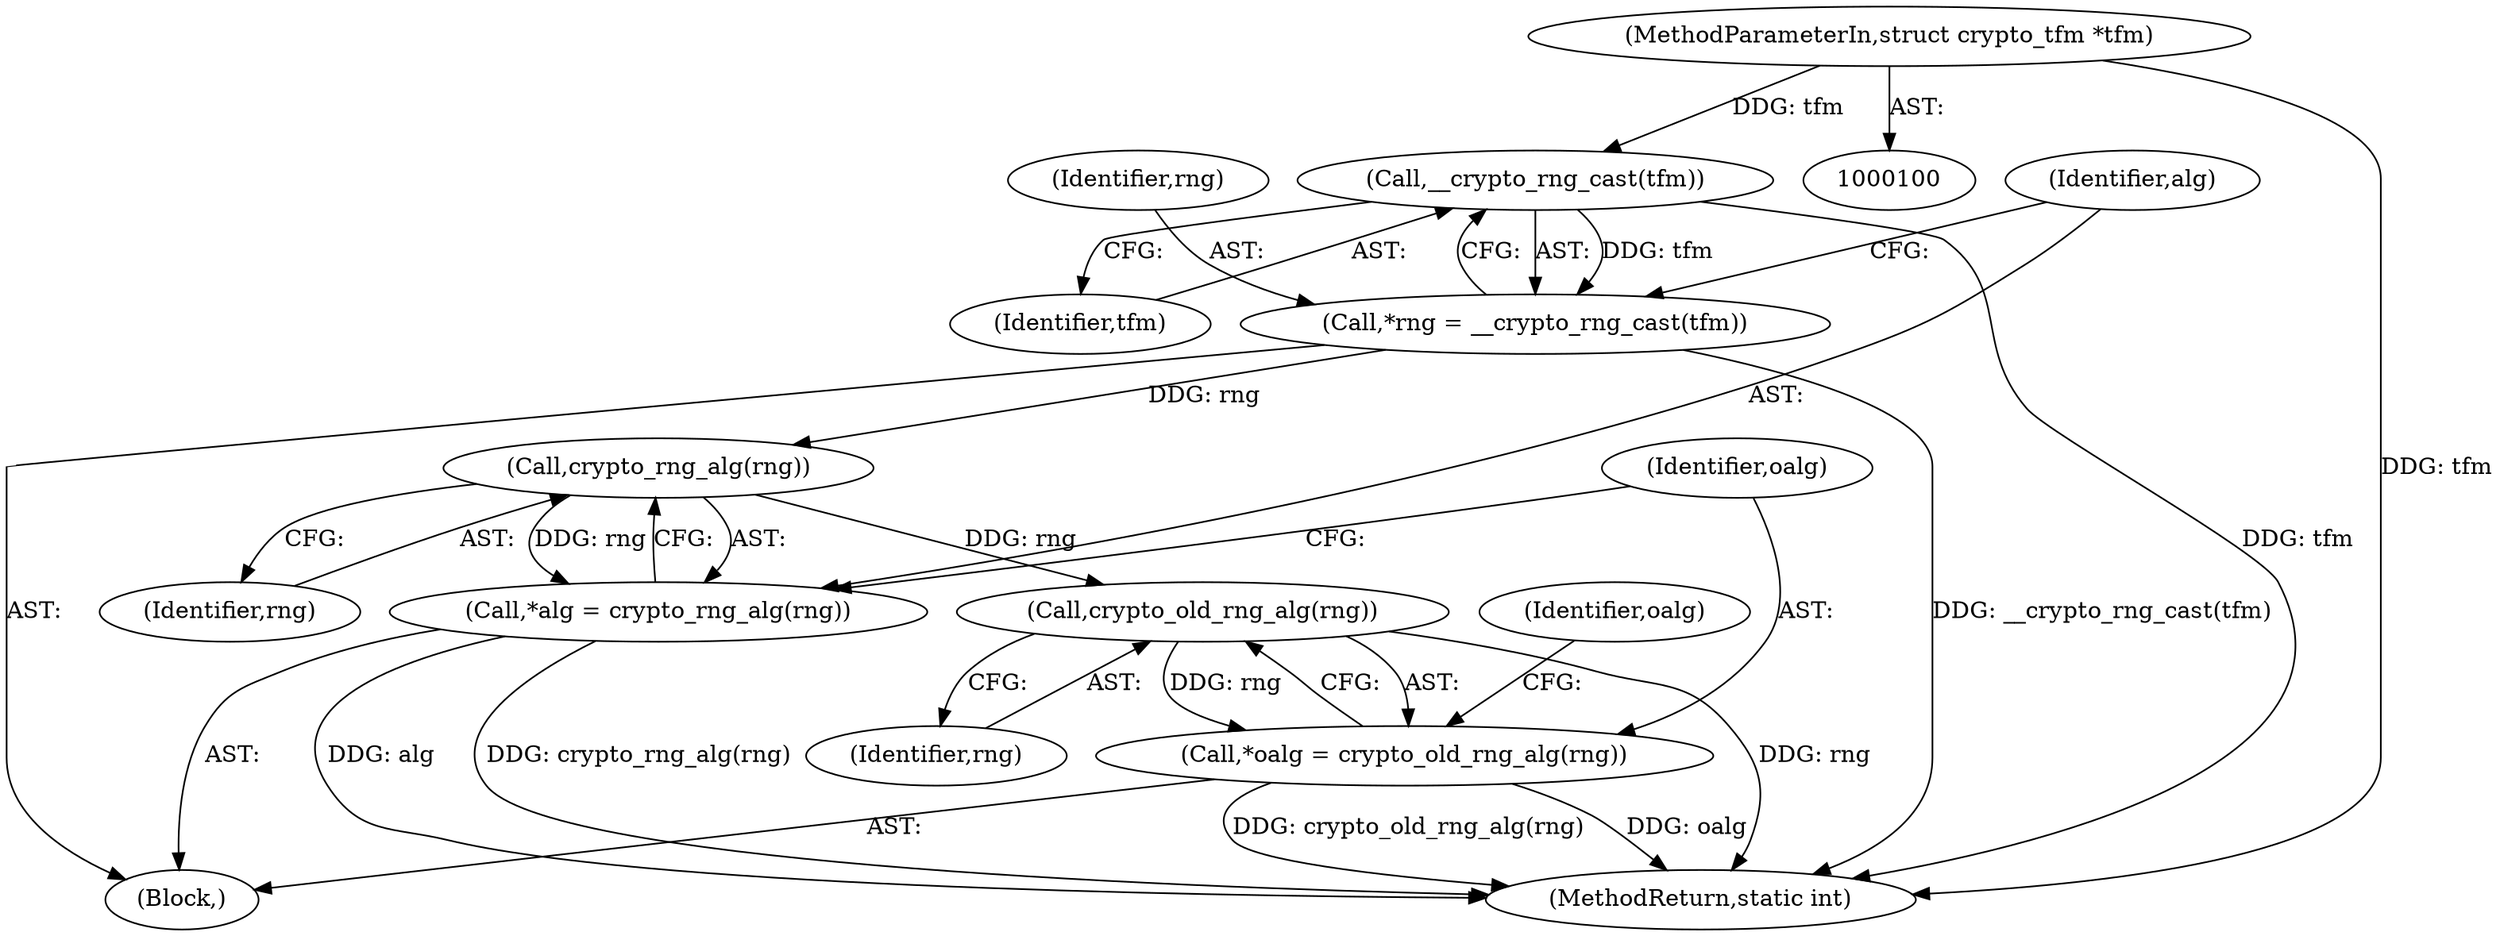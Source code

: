 digraph "1_linux_94f1bb15bed84ad6c893916b7e7b9db6f1d7eec6_0@API" {
"1000106" [label="(Call,__crypto_rng_cast(tfm))"];
"1000101" [label="(MethodParameterIn,struct crypto_tfm *tfm)"];
"1000104" [label="(Call,*rng = __crypto_rng_cast(tfm))"];
"1000111" [label="(Call,crypto_rng_alg(rng))"];
"1000109" [label="(Call,*alg = crypto_rng_alg(rng))"];
"1000116" [label="(Call,crypto_old_rng_alg(rng))"];
"1000114" [label="(Call,*oalg = crypto_old_rng_alg(rng))"];
"1000110" [label="(Identifier,alg)"];
"1000102" [label="(Block,)"];
"1000109" [label="(Call,*alg = crypto_rng_alg(rng))"];
"1000115" [label="(Identifier,oalg)"];
"1000117" [label="(Identifier,rng)"];
"1000104" [label="(Call,*rng = __crypto_rng_cast(tfm))"];
"1000111" [label="(Call,crypto_rng_alg(rng))"];
"1000106" [label="(Call,__crypto_rng_cast(tfm))"];
"1000120" [label="(Identifier,oalg)"];
"1000165" [label="(MethodReturn,static int)"];
"1000112" [label="(Identifier,rng)"];
"1000101" [label="(MethodParameterIn,struct crypto_tfm *tfm)"];
"1000114" [label="(Call,*oalg = crypto_old_rng_alg(rng))"];
"1000116" [label="(Call,crypto_old_rng_alg(rng))"];
"1000105" [label="(Identifier,rng)"];
"1000107" [label="(Identifier,tfm)"];
"1000106" -> "1000104"  [label="AST: "];
"1000106" -> "1000107"  [label="CFG: "];
"1000107" -> "1000106"  [label="AST: "];
"1000104" -> "1000106"  [label="CFG: "];
"1000106" -> "1000165"  [label="DDG: tfm"];
"1000106" -> "1000104"  [label="DDG: tfm"];
"1000101" -> "1000106"  [label="DDG: tfm"];
"1000101" -> "1000100"  [label="AST: "];
"1000101" -> "1000165"  [label="DDG: tfm"];
"1000104" -> "1000102"  [label="AST: "];
"1000105" -> "1000104"  [label="AST: "];
"1000110" -> "1000104"  [label="CFG: "];
"1000104" -> "1000165"  [label="DDG: __crypto_rng_cast(tfm)"];
"1000104" -> "1000111"  [label="DDG: rng"];
"1000111" -> "1000109"  [label="AST: "];
"1000111" -> "1000112"  [label="CFG: "];
"1000112" -> "1000111"  [label="AST: "];
"1000109" -> "1000111"  [label="CFG: "];
"1000111" -> "1000109"  [label="DDG: rng"];
"1000111" -> "1000116"  [label="DDG: rng"];
"1000109" -> "1000102"  [label="AST: "];
"1000110" -> "1000109"  [label="AST: "];
"1000115" -> "1000109"  [label="CFG: "];
"1000109" -> "1000165"  [label="DDG: alg"];
"1000109" -> "1000165"  [label="DDG: crypto_rng_alg(rng)"];
"1000116" -> "1000114"  [label="AST: "];
"1000116" -> "1000117"  [label="CFG: "];
"1000117" -> "1000116"  [label="AST: "];
"1000114" -> "1000116"  [label="CFG: "];
"1000116" -> "1000165"  [label="DDG: rng"];
"1000116" -> "1000114"  [label="DDG: rng"];
"1000114" -> "1000102"  [label="AST: "];
"1000115" -> "1000114"  [label="AST: "];
"1000120" -> "1000114"  [label="CFG: "];
"1000114" -> "1000165"  [label="DDG: oalg"];
"1000114" -> "1000165"  [label="DDG: crypto_old_rng_alg(rng)"];
}
